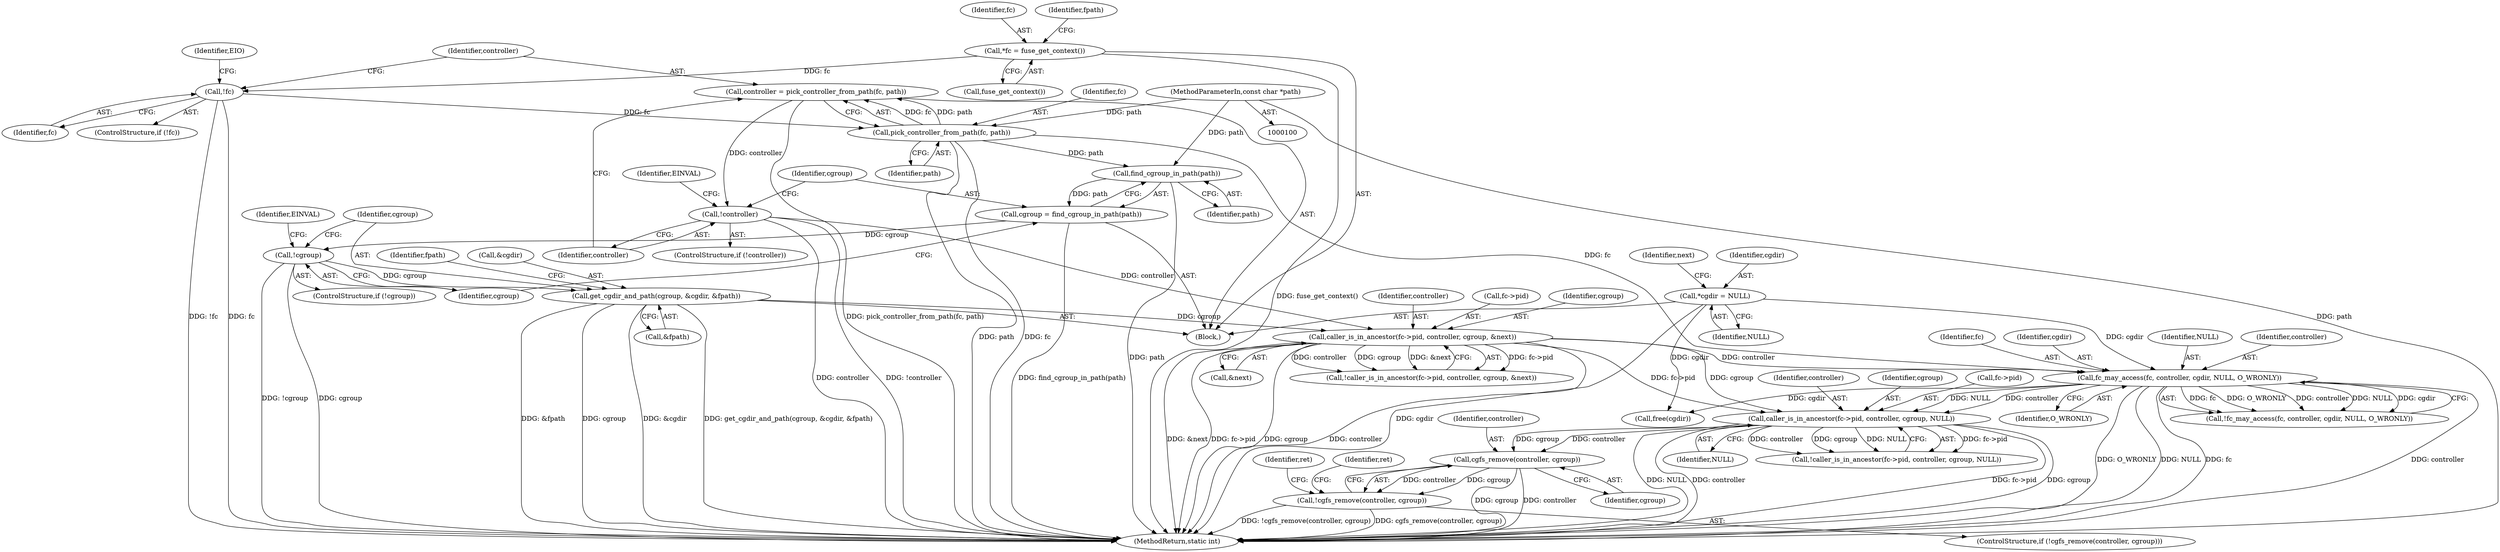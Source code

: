 digraph "0_lxcfs_a8b6c3e0537e90fba3c55910fd1b7229d54a60a7_4@API" {
"1000225" [label="(Call,cgfs_remove(controller, cgroup))"];
"1000210" [label="(Call,caller_is_in_ancestor(fc->pid, controller, cgroup, NULL))"];
"1000166" [label="(Call,caller_is_in_ancestor(fc->pid, controller, cgroup, &next))"];
"1000134" [label="(Call,!controller)"];
"1000128" [label="(Call,controller = pick_controller_from_path(fc, path))"];
"1000130" [label="(Call,pick_controller_from_path(fc, path))"];
"1000123" [label="(Call,!fc)"];
"1000104" [label="(Call,*fc = fuse_get_context())"];
"1000101" [label="(MethodParameterIn,const char *path)"];
"1000149" [label="(Call,get_cgdir_and_path(cgroup, &cgdir, &fpath))"];
"1000144" [label="(Call,!cgroup)"];
"1000139" [label="(Call,cgroup = find_cgroup_in_path(path))"];
"1000141" [label="(Call,find_cgroup_in_path(path))"];
"1000196" [label="(Call,fc_may_access(fc, controller, cgdir, NULL, O_WRONLY))"];
"1000112" [label="(Call,*cgdir = NULL)"];
"1000224" [label="(Call,!cgfs_remove(controller, cgroup))"];
"1000244" [label="(MethodReturn,static int)"];
"1000226" [label="(Identifier,controller)"];
"1000157" [label="(Identifier,fpath)"];
"1000195" [label="(Call,!fc_may_access(fc, controller, cgdir, NULL, O_WRONLY))"];
"1000101" [label="(MethodParameterIn,const char *path)"];
"1000141" [label="(Call,find_cgroup_in_path(path))"];
"1000142" [label="(Identifier,path)"];
"1000138" [label="(Identifier,EINVAL)"];
"1000105" [label="(Identifier,fc)"];
"1000140" [label="(Identifier,cgroup)"];
"1000200" [label="(Identifier,NULL)"];
"1000153" [label="(Call,&fpath)"];
"1000235" [label="(Identifier,ret)"];
"1000123" [label="(Call,!fc)"];
"1000227" [label="(Identifier,cgroup)"];
"1000118" [label="(Identifier,next)"];
"1000170" [label="(Identifier,controller)"];
"1000135" [label="(Identifier,controller)"];
"1000129" [label="(Identifier,controller)"];
"1000150" [label="(Identifier,cgroup)"];
"1000223" [label="(ControlStructure,if (!cgfs_remove(controller, cgroup)))"];
"1000151" [label="(Call,&cgdir)"];
"1000113" [label="(Identifier,cgdir)"];
"1000216" [label="(Identifier,NULL)"];
"1000124" [label="(Identifier,fc)"];
"1000209" [label="(Call,!caller_is_in_ancestor(fc->pid, controller, cgroup, NULL))"];
"1000106" [label="(Call,fuse_get_context())"];
"1000165" [label="(Call,!caller_is_in_ancestor(fc->pid, controller, cgroup, &next))"];
"1000131" [label="(Identifier,fc)"];
"1000112" [label="(Call,*cgdir = NULL)"];
"1000198" [label="(Identifier,controller)"];
"1000133" [label="(ControlStructure,if (!controller))"];
"1000134" [label="(Call,!controller)"];
"1000230" [label="(Identifier,ret)"];
"1000211" [label="(Call,fc->pid)"];
"1000197" [label="(Identifier,fc)"];
"1000149" [label="(Call,get_cgdir_and_path(cgroup, &cgdir, &fpath))"];
"1000145" [label="(Identifier,cgroup)"];
"1000122" [label="(ControlStructure,if (!fc))"];
"1000104" [label="(Call,*fc = fuse_get_context())"];
"1000128" [label="(Call,controller = pick_controller_from_path(fc, path))"];
"1000238" [label="(Call,free(cgdir))"];
"1000196" [label="(Call,fc_may_access(fc, controller, cgdir, NULL, O_WRONLY))"];
"1000199" [label="(Identifier,cgdir)"];
"1000225" [label="(Call,cgfs_remove(controller, cgroup))"];
"1000102" [label="(Block,)"];
"1000132" [label="(Identifier,path)"];
"1000201" [label="(Identifier,O_WRONLY)"];
"1000139" [label="(Call,cgroup = find_cgroup_in_path(path))"];
"1000210" [label="(Call,caller_is_in_ancestor(fc->pid, controller, cgroup, NULL))"];
"1000214" [label="(Identifier,controller)"];
"1000167" [label="(Call,fc->pid)"];
"1000127" [label="(Identifier,EIO)"];
"1000148" [label="(Identifier,EINVAL)"];
"1000114" [label="(Identifier,NULL)"];
"1000224" [label="(Call,!cgfs_remove(controller, cgroup))"];
"1000171" [label="(Identifier,cgroup)"];
"1000130" [label="(Call,pick_controller_from_path(fc, path))"];
"1000166" [label="(Call,caller_is_in_ancestor(fc->pid, controller, cgroup, &next))"];
"1000143" [label="(ControlStructure,if (!cgroup))"];
"1000109" [label="(Identifier,fpath)"];
"1000172" [label="(Call,&next)"];
"1000215" [label="(Identifier,cgroup)"];
"1000144" [label="(Call,!cgroup)"];
"1000225" -> "1000224"  [label="AST: "];
"1000225" -> "1000227"  [label="CFG: "];
"1000226" -> "1000225"  [label="AST: "];
"1000227" -> "1000225"  [label="AST: "];
"1000224" -> "1000225"  [label="CFG: "];
"1000225" -> "1000244"  [label="DDG: cgroup"];
"1000225" -> "1000244"  [label="DDG: controller"];
"1000225" -> "1000224"  [label="DDG: controller"];
"1000225" -> "1000224"  [label="DDG: cgroup"];
"1000210" -> "1000225"  [label="DDG: controller"];
"1000210" -> "1000225"  [label="DDG: cgroup"];
"1000210" -> "1000209"  [label="AST: "];
"1000210" -> "1000216"  [label="CFG: "];
"1000211" -> "1000210"  [label="AST: "];
"1000214" -> "1000210"  [label="AST: "];
"1000215" -> "1000210"  [label="AST: "];
"1000216" -> "1000210"  [label="AST: "];
"1000209" -> "1000210"  [label="CFG: "];
"1000210" -> "1000244"  [label="DDG: NULL"];
"1000210" -> "1000244"  [label="DDG: controller"];
"1000210" -> "1000244"  [label="DDG: fc->pid"];
"1000210" -> "1000244"  [label="DDG: cgroup"];
"1000210" -> "1000209"  [label="DDG: fc->pid"];
"1000210" -> "1000209"  [label="DDG: controller"];
"1000210" -> "1000209"  [label="DDG: cgroup"];
"1000210" -> "1000209"  [label="DDG: NULL"];
"1000166" -> "1000210"  [label="DDG: fc->pid"];
"1000166" -> "1000210"  [label="DDG: cgroup"];
"1000196" -> "1000210"  [label="DDG: controller"];
"1000196" -> "1000210"  [label="DDG: NULL"];
"1000166" -> "1000165"  [label="AST: "];
"1000166" -> "1000172"  [label="CFG: "];
"1000167" -> "1000166"  [label="AST: "];
"1000170" -> "1000166"  [label="AST: "];
"1000171" -> "1000166"  [label="AST: "];
"1000172" -> "1000166"  [label="AST: "];
"1000165" -> "1000166"  [label="CFG: "];
"1000166" -> "1000244"  [label="DDG: &next"];
"1000166" -> "1000244"  [label="DDG: fc->pid"];
"1000166" -> "1000244"  [label="DDG: cgroup"];
"1000166" -> "1000244"  [label="DDG: controller"];
"1000166" -> "1000165"  [label="DDG: fc->pid"];
"1000166" -> "1000165"  [label="DDG: controller"];
"1000166" -> "1000165"  [label="DDG: cgroup"];
"1000166" -> "1000165"  [label="DDG: &next"];
"1000134" -> "1000166"  [label="DDG: controller"];
"1000149" -> "1000166"  [label="DDG: cgroup"];
"1000166" -> "1000196"  [label="DDG: controller"];
"1000134" -> "1000133"  [label="AST: "];
"1000134" -> "1000135"  [label="CFG: "];
"1000135" -> "1000134"  [label="AST: "];
"1000138" -> "1000134"  [label="CFG: "];
"1000140" -> "1000134"  [label="CFG: "];
"1000134" -> "1000244"  [label="DDG: !controller"];
"1000134" -> "1000244"  [label="DDG: controller"];
"1000128" -> "1000134"  [label="DDG: controller"];
"1000128" -> "1000102"  [label="AST: "];
"1000128" -> "1000130"  [label="CFG: "];
"1000129" -> "1000128"  [label="AST: "];
"1000130" -> "1000128"  [label="AST: "];
"1000135" -> "1000128"  [label="CFG: "];
"1000128" -> "1000244"  [label="DDG: pick_controller_from_path(fc, path)"];
"1000130" -> "1000128"  [label="DDG: fc"];
"1000130" -> "1000128"  [label="DDG: path"];
"1000130" -> "1000132"  [label="CFG: "];
"1000131" -> "1000130"  [label="AST: "];
"1000132" -> "1000130"  [label="AST: "];
"1000130" -> "1000244"  [label="DDG: path"];
"1000130" -> "1000244"  [label="DDG: fc"];
"1000123" -> "1000130"  [label="DDG: fc"];
"1000101" -> "1000130"  [label="DDG: path"];
"1000130" -> "1000141"  [label="DDG: path"];
"1000130" -> "1000196"  [label="DDG: fc"];
"1000123" -> "1000122"  [label="AST: "];
"1000123" -> "1000124"  [label="CFG: "];
"1000124" -> "1000123"  [label="AST: "];
"1000127" -> "1000123"  [label="CFG: "];
"1000129" -> "1000123"  [label="CFG: "];
"1000123" -> "1000244"  [label="DDG: !fc"];
"1000123" -> "1000244"  [label="DDG: fc"];
"1000104" -> "1000123"  [label="DDG: fc"];
"1000104" -> "1000102"  [label="AST: "];
"1000104" -> "1000106"  [label="CFG: "];
"1000105" -> "1000104"  [label="AST: "];
"1000106" -> "1000104"  [label="AST: "];
"1000109" -> "1000104"  [label="CFG: "];
"1000104" -> "1000244"  [label="DDG: fuse_get_context()"];
"1000101" -> "1000100"  [label="AST: "];
"1000101" -> "1000244"  [label="DDG: path"];
"1000101" -> "1000141"  [label="DDG: path"];
"1000149" -> "1000102"  [label="AST: "];
"1000149" -> "1000153"  [label="CFG: "];
"1000150" -> "1000149"  [label="AST: "];
"1000151" -> "1000149"  [label="AST: "];
"1000153" -> "1000149"  [label="AST: "];
"1000157" -> "1000149"  [label="CFG: "];
"1000149" -> "1000244"  [label="DDG: &cgdir"];
"1000149" -> "1000244"  [label="DDG: get_cgdir_and_path(cgroup, &cgdir, &fpath)"];
"1000149" -> "1000244"  [label="DDG: &fpath"];
"1000149" -> "1000244"  [label="DDG: cgroup"];
"1000144" -> "1000149"  [label="DDG: cgroup"];
"1000144" -> "1000143"  [label="AST: "];
"1000144" -> "1000145"  [label="CFG: "];
"1000145" -> "1000144"  [label="AST: "];
"1000148" -> "1000144"  [label="CFG: "];
"1000150" -> "1000144"  [label="CFG: "];
"1000144" -> "1000244"  [label="DDG: !cgroup"];
"1000144" -> "1000244"  [label="DDG: cgroup"];
"1000139" -> "1000144"  [label="DDG: cgroup"];
"1000139" -> "1000102"  [label="AST: "];
"1000139" -> "1000141"  [label="CFG: "];
"1000140" -> "1000139"  [label="AST: "];
"1000141" -> "1000139"  [label="AST: "];
"1000145" -> "1000139"  [label="CFG: "];
"1000139" -> "1000244"  [label="DDG: find_cgroup_in_path(path)"];
"1000141" -> "1000139"  [label="DDG: path"];
"1000141" -> "1000142"  [label="CFG: "];
"1000142" -> "1000141"  [label="AST: "];
"1000141" -> "1000244"  [label="DDG: path"];
"1000196" -> "1000195"  [label="AST: "];
"1000196" -> "1000201"  [label="CFG: "];
"1000197" -> "1000196"  [label="AST: "];
"1000198" -> "1000196"  [label="AST: "];
"1000199" -> "1000196"  [label="AST: "];
"1000200" -> "1000196"  [label="AST: "];
"1000201" -> "1000196"  [label="AST: "];
"1000195" -> "1000196"  [label="CFG: "];
"1000196" -> "1000244"  [label="DDG: O_WRONLY"];
"1000196" -> "1000244"  [label="DDG: NULL"];
"1000196" -> "1000244"  [label="DDG: fc"];
"1000196" -> "1000244"  [label="DDG: controller"];
"1000196" -> "1000195"  [label="DDG: fc"];
"1000196" -> "1000195"  [label="DDG: O_WRONLY"];
"1000196" -> "1000195"  [label="DDG: controller"];
"1000196" -> "1000195"  [label="DDG: NULL"];
"1000196" -> "1000195"  [label="DDG: cgdir"];
"1000112" -> "1000196"  [label="DDG: cgdir"];
"1000196" -> "1000238"  [label="DDG: cgdir"];
"1000112" -> "1000102"  [label="AST: "];
"1000112" -> "1000114"  [label="CFG: "];
"1000113" -> "1000112"  [label="AST: "];
"1000114" -> "1000112"  [label="AST: "];
"1000118" -> "1000112"  [label="CFG: "];
"1000112" -> "1000244"  [label="DDG: cgdir"];
"1000112" -> "1000238"  [label="DDG: cgdir"];
"1000224" -> "1000223"  [label="AST: "];
"1000230" -> "1000224"  [label="CFG: "];
"1000235" -> "1000224"  [label="CFG: "];
"1000224" -> "1000244"  [label="DDG: cgfs_remove(controller, cgroup)"];
"1000224" -> "1000244"  [label="DDG: !cgfs_remove(controller, cgroup)"];
}
